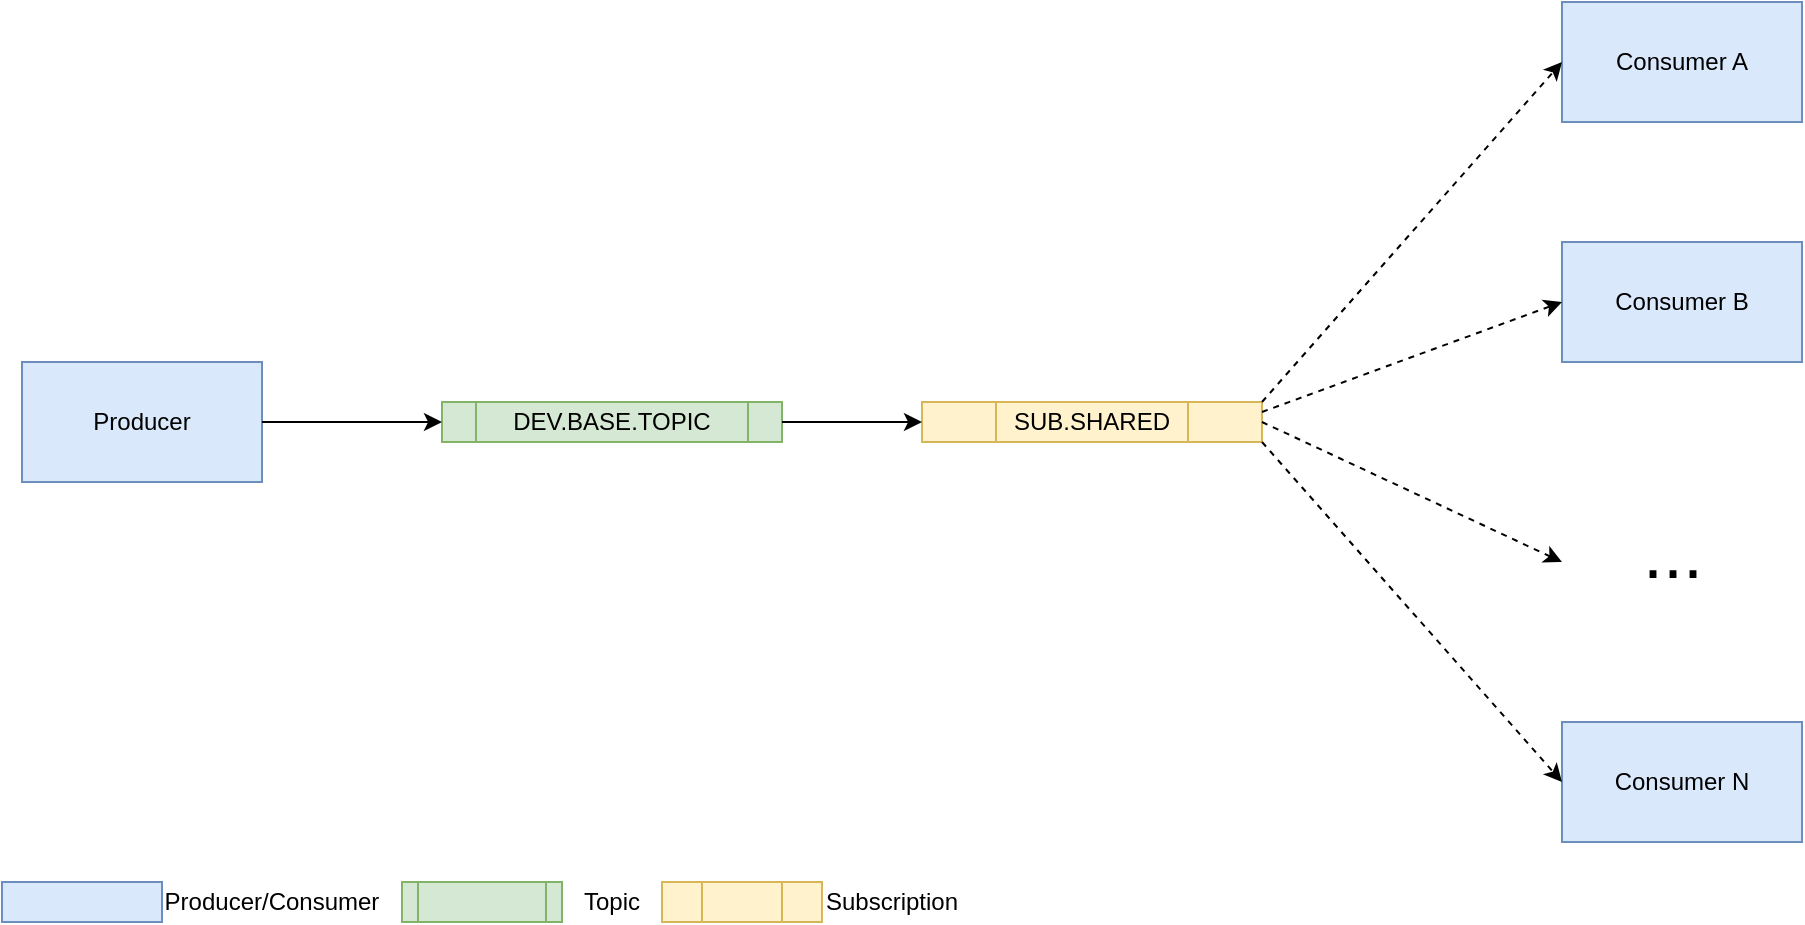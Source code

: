 <mxfile version="13.0.3" type="device"><diagram id="Jj3ND9NrS_Xw_lLR9IH_" name="Page-1"><mxGraphModel dx="946" dy="703" grid="0" gridSize="10" guides="1" tooltips="1" connect="1" arrows="1" fold="1" page="0" pageScale="1" pageWidth="850" pageHeight="1100" math="0" shadow="0"><root><mxCell id="0"/><mxCell id="1" parent="0"/><mxCell id="j4TGXv1Ik-8LyoVX5ltv-1" value="&lt;div&gt;Producer&lt;/div&gt;" style="rounded=0;whiteSpace=wrap;html=1;fillColor=#dae8fc;strokeColor=#6c8ebf;" parent="1" vertex="1"><mxGeometry x="10" y="480" width="120" height="60" as="geometry"/></mxCell><mxCell id="j4TGXv1Ik-8LyoVX5ltv-10" value="Consumer A" style="rounded=0;whiteSpace=wrap;html=1;fillColor=#dae8fc;strokeColor=#6c8ebf;" parent="1" vertex="1"><mxGeometry x="780" y="300" width="120" height="60" as="geometry"/></mxCell><mxCell id="j4TGXv1Ik-8LyoVX5ltv-16" style="edgeStyle=orthogonalEdgeStyle;rounded=0;orthogonalLoop=1;jettySize=auto;html=1;exitX=0.5;exitY=1;exitDx=0;exitDy=0;" parent="1" source="j4TGXv1Ik-8LyoVX5ltv-1" target="j4TGXv1Ik-8LyoVX5ltv-1" edge="1"><mxGeometry relative="1" as="geometry"/></mxCell><mxCell id="7AJsVAzxML_hXLD7W6Ca-1" value="DEV.BASE.TOPIC" style="shape=process;whiteSpace=wrap;html=1;backgroundOutline=1;fillColor=#d5e8d4;strokeColor=#82b366;" parent="1" vertex="1"><mxGeometry x="220" y="500" width="170" height="20" as="geometry"/></mxCell><mxCell id="Dz8UQvTjvCx2-VhyWwLv-1" value="Consumer B" style="rounded=0;whiteSpace=wrap;html=1;fillColor=#dae8fc;strokeColor=#6c8ebf;" parent="1" vertex="1"><mxGeometry x="780" y="420" width="120" height="60" as="geometry"/></mxCell><mxCell id="Dz8UQvTjvCx2-VhyWwLv-2" value="Consumer N" style="rounded=0;whiteSpace=wrap;html=1;fillColor=#dae8fc;strokeColor=#6c8ebf;" parent="1" vertex="1"><mxGeometry x="780" y="660" width="120" height="60" as="geometry"/></mxCell><mxCell id="Dz8UQvTjvCx2-VhyWwLv-3" style="edgeStyle=orthogonalEdgeStyle;rounded=0;orthogonalLoop=1;jettySize=auto;html=1;exitX=0.5;exitY=1;exitDx=0;exitDy=0;" parent="1" source="7AJsVAzxML_hXLD7W6Ca-1" target="7AJsVAzxML_hXLD7W6Ca-1" edge="1"><mxGeometry relative="1" as="geometry"/></mxCell><mxCell id="Dz8UQvTjvCx2-VhyWwLv-4" value="" style="endArrow=classic;html=1;exitX=1;exitY=0.5;exitDx=0;exitDy=0;entryX=0;entryY=0.5;entryDx=0;entryDy=0;" parent="1" source="j4TGXv1Ik-8LyoVX5ltv-1" target="7AJsVAzxML_hXLD7W6Ca-1" edge="1"><mxGeometry width="50" height="50" relative="1" as="geometry"><mxPoint x="360" y="540" as="sourcePoint"/><mxPoint x="410" y="490" as="targetPoint"/></mxGeometry></mxCell><mxCell id="v9WtAiaFkNA5Uu__AMkc-1" value="..." style="text;html=1;align=center;verticalAlign=middle;resizable=0;points=[];autosize=1;fontSize=36;" vertex="1" parent="1"><mxGeometry x="810" y="550" width="50" height="50" as="geometry"/></mxCell><mxCell id="v9WtAiaFkNA5Uu__AMkc-8" value="SUB.SHARED" style="shape=process;whiteSpace=wrap;html=1;backgroundOutline=1;fillColor=#fff2cc;strokeColor=#d6b656;size=0.218;" vertex="1" parent="1"><mxGeometry x="460" y="500" width="170" height="20" as="geometry"/></mxCell><mxCell id="v9WtAiaFkNA5Uu__AMkc-9" value="" style="endArrow=classic;html=1;exitX=1;exitY=0.5;exitDx=0;exitDy=0;" edge="1" parent="1" source="7AJsVAzxML_hXLD7W6Ca-1"><mxGeometry width="50" height="50" relative="1" as="geometry"><mxPoint x="440" y="570" as="sourcePoint"/><mxPoint x="460" y="510" as="targetPoint"/></mxGeometry></mxCell><mxCell id="v9WtAiaFkNA5Uu__AMkc-10" value="" style="endArrow=classic;html=1;fontSize=36;dashed=1;entryX=0;entryY=0.5;entryDx=0;entryDy=0;" edge="1" parent="1" target="j4TGXv1Ik-8LyoVX5ltv-10"><mxGeometry width="50" height="50" relative="1" as="geometry"><mxPoint x="630" y="500" as="sourcePoint"/><mxPoint x="680" y="450" as="targetPoint"/></mxGeometry></mxCell><mxCell id="v9WtAiaFkNA5Uu__AMkc-11" value="" style="endArrow=classic;html=1;fontSize=36;dashed=1;entryX=0;entryY=0.5;entryDx=0;entryDy=0;exitX=1;exitY=0.25;exitDx=0;exitDy=0;" edge="1" parent="1" source="v9WtAiaFkNA5Uu__AMkc-8" target="Dz8UQvTjvCx2-VhyWwLv-1"><mxGeometry width="50" height="50" relative="1" as="geometry"><mxPoint x="640" y="510" as="sourcePoint"/><mxPoint x="790" y="340" as="targetPoint"/></mxGeometry></mxCell><mxCell id="v9WtAiaFkNA5Uu__AMkc-13" value="" style="endArrow=classic;html=1;fontSize=36;dashed=1;exitX=1;exitY=0.5;exitDx=0;exitDy=0;" edge="1" parent="1" source="v9WtAiaFkNA5Uu__AMkc-8"><mxGeometry width="50" height="50" relative="1" as="geometry"><mxPoint x="500" y="765" as="sourcePoint"/><mxPoint x="780" y="580" as="targetPoint"/></mxGeometry></mxCell><mxCell id="v9WtAiaFkNA5Uu__AMkc-14" value="" style="endArrow=classic;html=1;fontSize=36;dashed=1;exitX=1;exitY=1;exitDx=0;exitDy=0;entryX=0;entryY=0.5;entryDx=0;entryDy=0;" edge="1" parent="1" source="v9WtAiaFkNA5Uu__AMkc-8" target="Dz8UQvTjvCx2-VhyWwLv-2"><mxGeometry width="50" height="50" relative="1" as="geometry"><mxPoint x="590" y="640" as="sourcePoint"/><mxPoint x="740" y="710" as="targetPoint"/></mxGeometry></mxCell><mxCell id="v9WtAiaFkNA5Uu__AMkc-16" value="" style="rounded=0;whiteSpace=wrap;html=1;fillColor=#dae8fc;strokeColor=#6c8ebf;" vertex="1" parent="1"><mxGeometry y="740" width="80" height="20" as="geometry"/></mxCell><mxCell id="v9WtAiaFkNA5Uu__AMkc-20" value="Producer/Consumer" style="text;html=1;strokeColor=none;fillColor=none;align=center;verticalAlign=middle;whiteSpace=wrap;rounded=0;" vertex="1" parent="1"><mxGeometry x="80" y="740" width="110" height="20" as="geometry"/></mxCell><mxCell id="v9WtAiaFkNA5Uu__AMkc-21" value="" style="shape=process;whiteSpace=wrap;html=1;backgroundOutline=1;fillColor=#d5e8d4;strokeColor=#82b366;" vertex="1" parent="1"><mxGeometry x="200" y="740" width="80" height="20" as="geometry"/></mxCell><mxCell id="v9WtAiaFkNA5Uu__AMkc-22" value="Topic" style="text;html=1;strokeColor=none;fillColor=none;align=center;verticalAlign=middle;whiteSpace=wrap;rounded=0;" vertex="1" parent="1"><mxGeometry x="280" y="740" width="50" height="20" as="geometry"/></mxCell><mxCell id="v9WtAiaFkNA5Uu__AMkc-23" value="" style="shape=process;whiteSpace=wrap;html=1;backgroundOutline=1;fillColor=#fff2cc;strokeColor=#d6b656;size=0.25;" vertex="1" parent="1"><mxGeometry x="330" y="740" width="80" height="20" as="geometry"/></mxCell><mxCell id="v9WtAiaFkNA5Uu__AMkc-24" value="Subscription" style="text;html=1;strokeColor=none;fillColor=none;align=center;verticalAlign=middle;whiteSpace=wrap;rounded=0;" vertex="1" parent="1"><mxGeometry x="410" y="740" width="70" height="20" as="geometry"/></mxCell></root></mxGraphModel></diagram></mxfile>